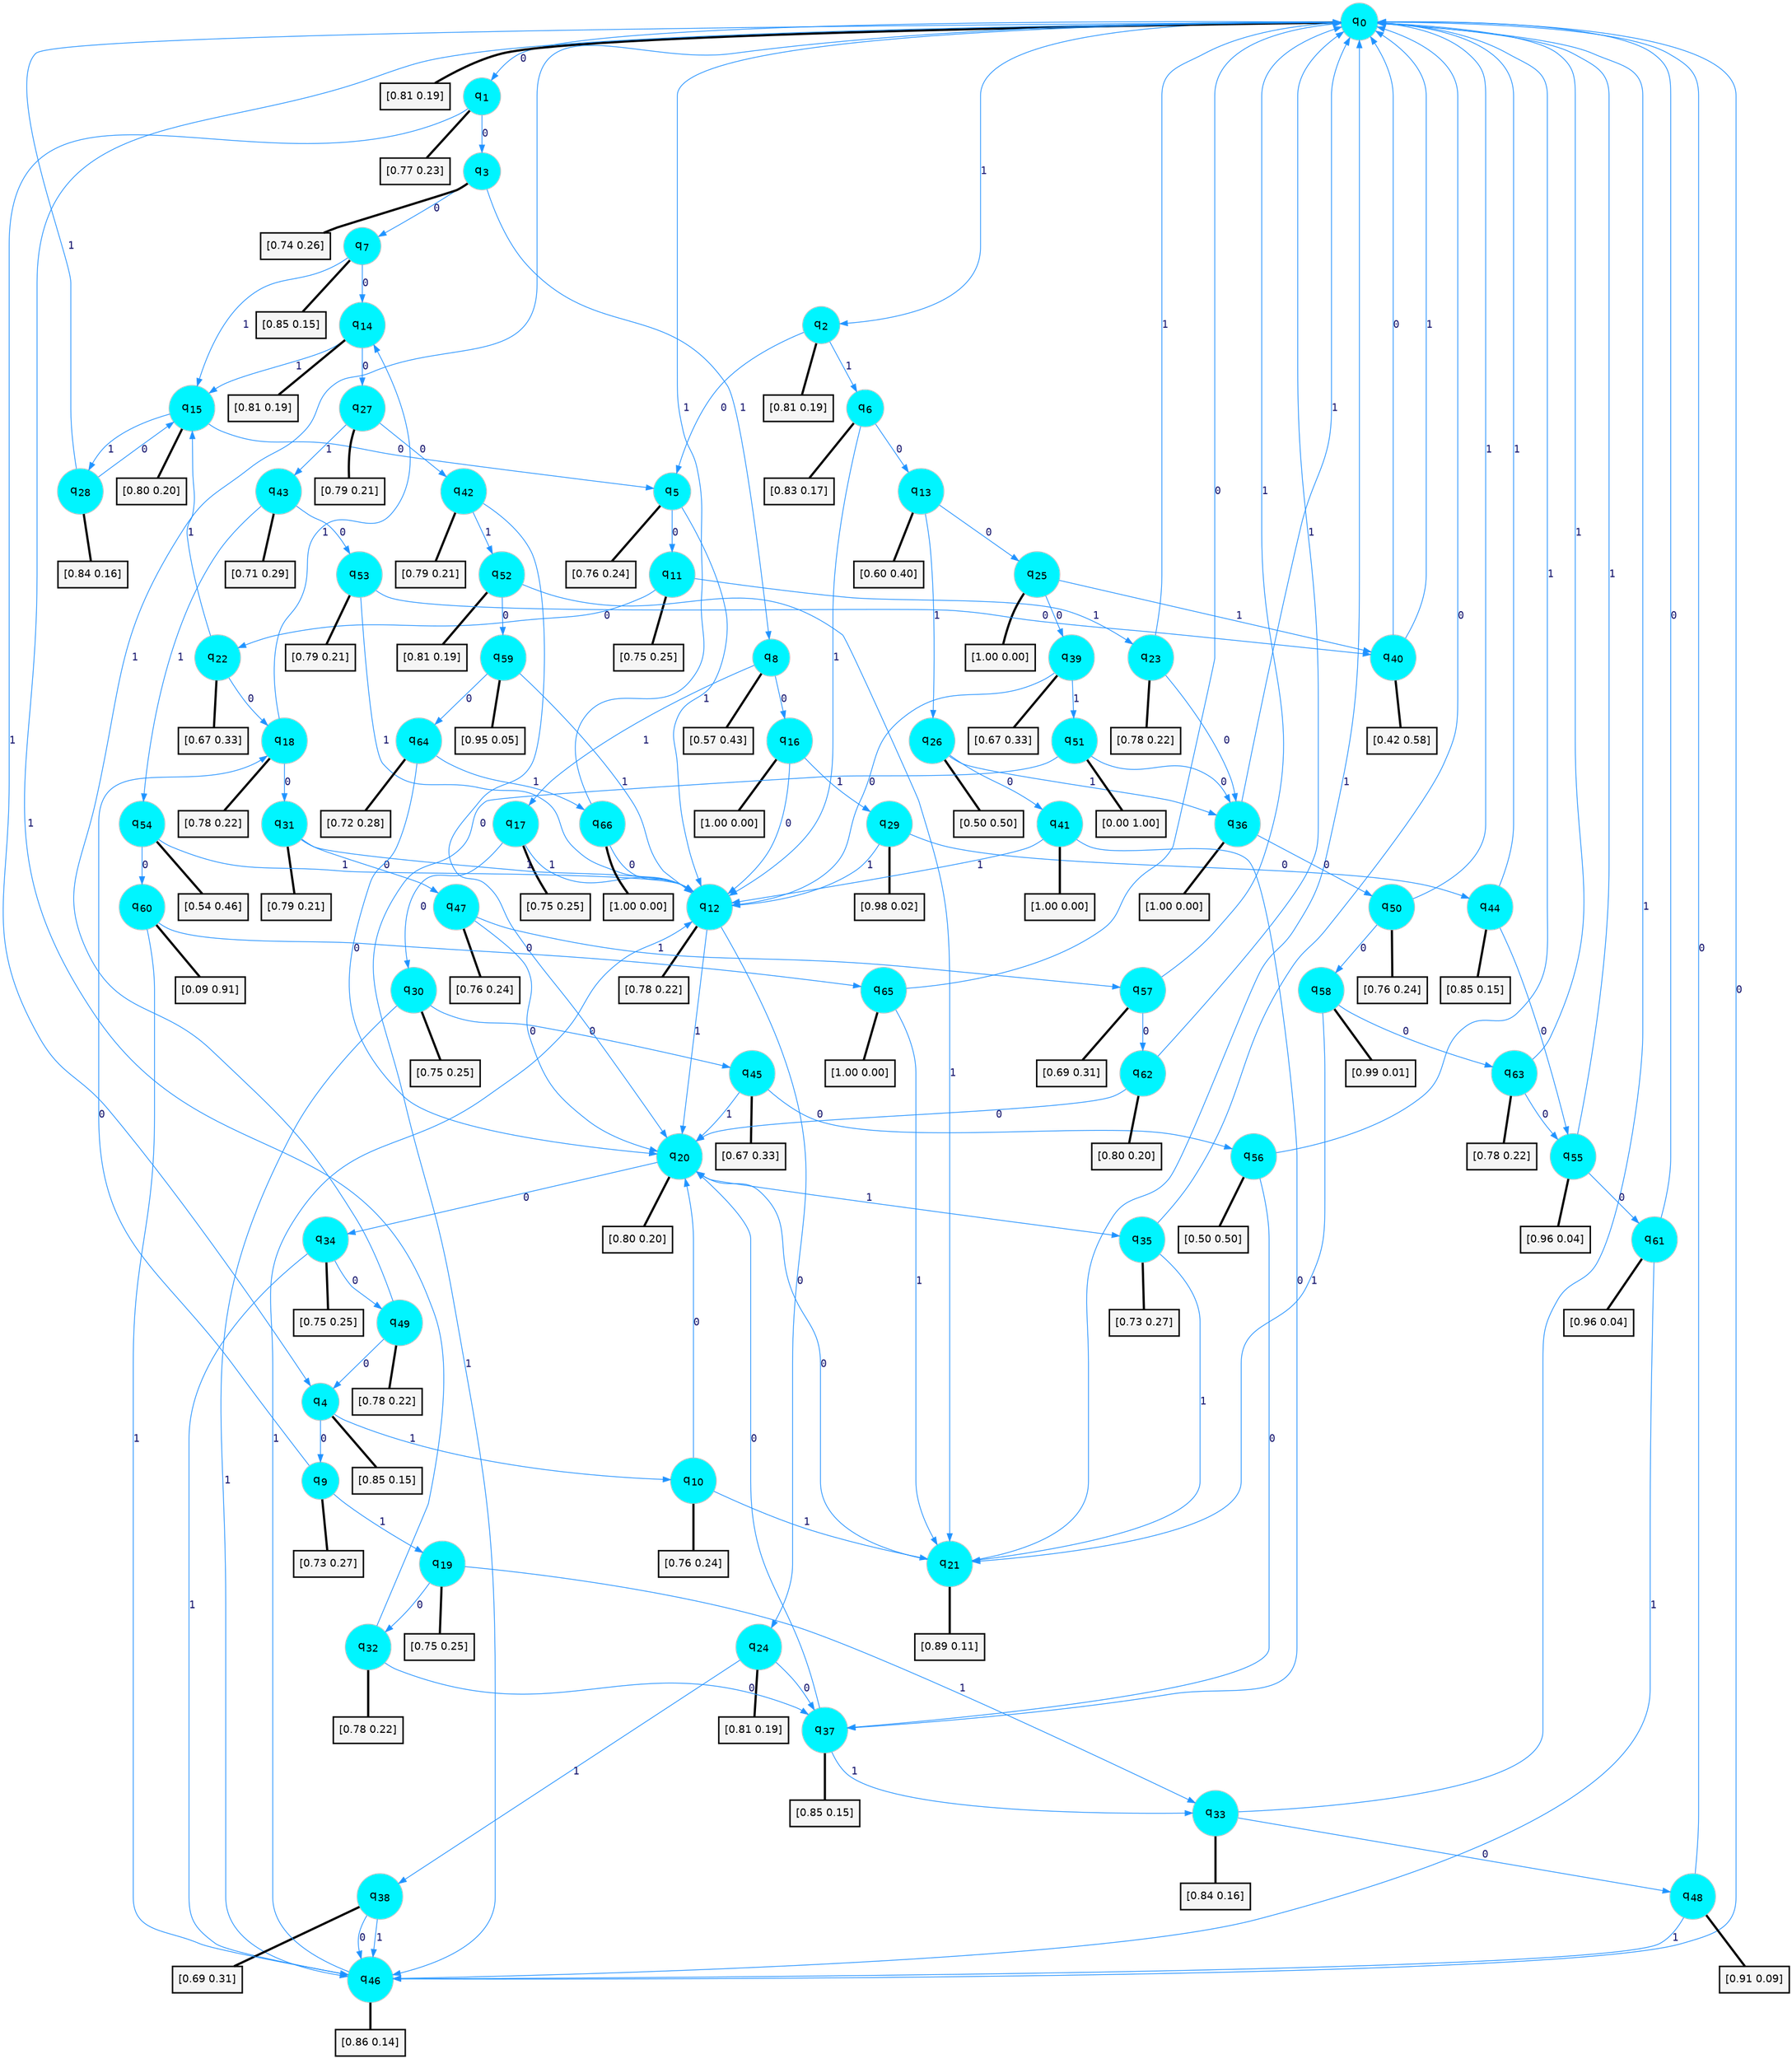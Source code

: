 digraph G {
graph [
bgcolor=transparent, dpi=300, rankdir=TD, size="40,25"];
node [
color=gray, fillcolor=turquoise1, fontcolor=black, fontname=Helvetica, fontsize=16, fontweight=bold, shape=circle, style=filled];
edge [
arrowsize=1, color=dodgerblue1, fontcolor=midnightblue, fontname=courier, fontweight=bold, penwidth=1, style=solid, weight=20];
0[label=<q<SUB>0</SUB>>];
1[label=<q<SUB>1</SUB>>];
2[label=<q<SUB>2</SUB>>];
3[label=<q<SUB>3</SUB>>];
4[label=<q<SUB>4</SUB>>];
5[label=<q<SUB>5</SUB>>];
6[label=<q<SUB>6</SUB>>];
7[label=<q<SUB>7</SUB>>];
8[label=<q<SUB>8</SUB>>];
9[label=<q<SUB>9</SUB>>];
10[label=<q<SUB>10</SUB>>];
11[label=<q<SUB>11</SUB>>];
12[label=<q<SUB>12</SUB>>];
13[label=<q<SUB>13</SUB>>];
14[label=<q<SUB>14</SUB>>];
15[label=<q<SUB>15</SUB>>];
16[label=<q<SUB>16</SUB>>];
17[label=<q<SUB>17</SUB>>];
18[label=<q<SUB>18</SUB>>];
19[label=<q<SUB>19</SUB>>];
20[label=<q<SUB>20</SUB>>];
21[label=<q<SUB>21</SUB>>];
22[label=<q<SUB>22</SUB>>];
23[label=<q<SUB>23</SUB>>];
24[label=<q<SUB>24</SUB>>];
25[label=<q<SUB>25</SUB>>];
26[label=<q<SUB>26</SUB>>];
27[label=<q<SUB>27</SUB>>];
28[label=<q<SUB>28</SUB>>];
29[label=<q<SUB>29</SUB>>];
30[label=<q<SUB>30</SUB>>];
31[label=<q<SUB>31</SUB>>];
32[label=<q<SUB>32</SUB>>];
33[label=<q<SUB>33</SUB>>];
34[label=<q<SUB>34</SUB>>];
35[label=<q<SUB>35</SUB>>];
36[label=<q<SUB>36</SUB>>];
37[label=<q<SUB>37</SUB>>];
38[label=<q<SUB>38</SUB>>];
39[label=<q<SUB>39</SUB>>];
40[label=<q<SUB>40</SUB>>];
41[label=<q<SUB>41</SUB>>];
42[label=<q<SUB>42</SUB>>];
43[label=<q<SUB>43</SUB>>];
44[label=<q<SUB>44</SUB>>];
45[label=<q<SUB>45</SUB>>];
46[label=<q<SUB>46</SUB>>];
47[label=<q<SUB>47</SUB>>];
48[label=<q<SUB>48</SUB>>];
49[label=<q<SUB>49</SUB>>];
50[label=<q<SUB>50</SUB>>];
51[label=<q<SUB>51</SUB>>];
52[label=<q<SUB>52</SUB>>];
53[label=<q<SUB>53</SUB>>];
54[label=<q<SUB>54</SUB>>];
55[label=<q<SUB>55</SUB>>];
56[label=<q<SUB>56</SUB>>];
57[label=<q<SUB>57</SUB>>];
58[label=<q<SUB>58</SUB>>];
59[label=<q<SUB>59</SUB>>];
60[label=<q<SUB>60</SUB>>];
61[label=<q<SUB>61</SUB>>];
62[label=<q<SUB>62</SUB>>];
63[label=<q<SUB>63</SUB>>];
64[label=<q<SUB>64</SUB>>];
65[label=<q<SUB>65</SUB>>];
66[label=<q<SUB>66</SUB>>];
67[label="[0.81 0.19]", shape=box,fontcolor=black, fontname=Helvetica, fontsize=14, penwidth=2, fillcolor=whitesmoke,color=black];
68[label="[0.77 0.23]", shape=box,fontcolor=black, fontname=Helvetica, fontsize=14, penwidth=2, fillcolor=whitesmoke,color=black];
69[label="[0.81 0.19]", shape=box,fontcolor=black, fontname=Helvetica, fontsize=14, penwidth=2, fillcolor=whitesmoke,color=black];
70[label="[0.74 0.26]", shape=box,fontcolor=black, fontname=Helvetica, fontsize=14, penwidth=2, fillcolor=whitesmoke,color=black];
71[label="[0.85 0.15]", shape=box,fontcolor=black, fontname=Helvetica, fontsize=14, penwidth=2, fillcolor=whitesmoke,color=black];
72[label="[0.76 0.24]", shape=box,fontcolor=black, fontname=Helvetica, fontsize=14, penwidth=2, fillcolor=whitesmoke,color=black];
73[label="[0.83 0.17]", shape=box,fontcolor=black, fontname=Helvetica, fontsize=14, penwidth=2, fillcolor=whitesmoke,color=black];
74[label="[0.85 0.15]", shape=box,fontcolor=black, fontname=Helvetica, fontsize=14, penwidth=2, fillcolor=whitesmoke,color=black];
75[label="[0.57 0.43]", shape=box,fontcolor=black, fontname=Helvetica, fontsize=14, penwidth=2, fillcolor=whitesmoke,color=black];
76[label="[0.73 0.27]", shape=box,fontcolor=black, fontname=Helvetica, fontsize=14, penwidth=2, fillcolor=whitesmoke,color=black];
77[label="[0.76 0.24]", shape=box,fontcolor=black, fontname=Helvetica, fontsize=14, penwidth=2, fillcolor=whitesmoke,color=black];
78[label="[0.75 0.25]", shape=box,fontcolor=black, fontname=Helvetica, fontsize=14, penwidth=2, fillcolor=whitesmoke,color=black];
79[label="[0.78 0.22]", shape=box,fontcolor=black, fontname=Helvetica, fontsize=14, penwidth=2, fillcolor=whitesmoke,color=black];
80[label="[0.60 0.40]", shape=box,fontcolor=black, fontname=Helvetica, fontsize=14, penwidth=2, fillcolor=whitesmoke,color=black];
81[label="[0.81 0.19]", shape=box,fontcolor=black, fontname=Helvetica, fontsize=14, penwidth=2, fillcolor=whitesmoke,color=black];
82[label="[0.80 0.20]", shape=box,fontcolor=black, fontname=Helvetica, fontsize=14, penwidth=2, fillcolor=whitesmoke,color=black];
83[label="[1.00 0.00]", shape=box,fontcolor=black, fontname=Helvetica, fontsize=14, penwidth=2, fillcolor=whitesmoke,color=black];
84[label="[0.75 0.25]", shape=box,fontcolor=black, fontname=Helvetica, fontsize=14, penwidth=2, fillcolor=whitesmoke,color=black];
85[label="[0.78 0.22]", shape=box,fontcolor=black, fontname=Helvetica, fontsize=14, penwidth=2, fillcolor=whitesmoke,color=black];
86[label="[0.75 0.25]", shape=box,fontcolor=black, fontname=Helvetica, fontsize=14, penwidth=2, fillcolor=whitesmoke,color=black];
87[label="[0.80 0.20]", shape=box,fontcolor=black, fontname=Helvetica, fontsize=14, penwidth=2, fillcolor=whitesmoke,color=black];
88[label="[0.89 0.11]", shape=box,fontcolor=black, fontname=Helvetica, fontsize=14, penwidth=2, fillcolor=whitesmoke,color=black];
89[label="[0.67 0.33]", shape=box,fontcolor=black, fontname=Helvetica, fontsize=14, penwidth=2, fillcolor=whitesmoke,color=black];
90[label="[0.78 0.22]", shape=box,fontcolor=black, fontname=Helvetica, fontsize=14, penwidth=2, fillcolor=whitesmoke,color=black];
91[label="[0.81 0.19]", shape=box,fontcolor=black, fontname=Helvetica, fontsize=14, penwidth=2, fillcolor=whitesmoke,color=black];
92[label="[1.00 0.00]", shape=box,fontcolor=black, fontname=Helvetica, fontsize=14, penwidth=2, fillcolor=whitesmoke,color=black];
93[label="[0.50 0.50]", shape=box,fontcolor=black, fontname=Helvetica, fontsize=14, penwidth=2, fillcolor=whitesmoke,color=black];
94[label="[0.79 0.21]", shape=box,fontcolor=black, fontname=Helvetica, fontsize=14, penwidth=2, fillcolor=whitesmoke,color=black];
95[label="[0.84 0.16]", shape=box,fontcolor=black, fontname=Helvetica, fontsize=14, penwidth=2, fillcolor=whitesmoke,color=black];
96[label="[0.98 0.02]", shape=box,fontcolor=black, fontname=Helvetica, fontsize=14, penwidth=2, fillcolor=whitesmoke,color=black];
97[label="[0.75 0.25]", shape=box,fontcolor=black, fontname=Helvetica, fontsize=14, penwidth=2, fillcolor=whitesmoke,color=black];
98[label="[0.79 0.21]", shape=box,fontcolor=black, fontname=Helvetica, fontsize=14, penwidth=2, fillcolor=whitesmoke,color=black];
99[label="[0.78 0.22]", shape=box,fontcolor=black, fontname=Helvetica, fontsize=14, penwidth=2, fillcolor=whitesmoke,color=black];
100[label="[0.84 0.16]", shape=box,fontcolor=black, fontname=Helvetica, fontsize=14, penwidth=2, fillcolor=whitesmoke,color=black];
101[label="[0.75 0.25]", shape=box,fontcolor=black, fontname=Helvetica, fontsize=14, penwidth=2, fillcolor=whitesmoke,color=black];
102[label="[0.73 0.27]", shape=box,fontcolor=black, fontname=Helvetica, fontsize=14, penwidth=2, fillcolor=whitesmoke,color=black];
103[label="[1.00 0.00]", shape=box,fontcolor=black, fontname=Helvetica, fontsize=14, penwidth=2, fillcolor=whitesmoke,color=black];
104[label="[0.85 0.15]", shape=box,fontcolor=black, fontname=Helvetica, fontsize=14, penwidth=2, fillcolor=whitesmoke,color=black];
105[label="[0.69 0.31]", shape=box,fontcolor=black, fontname=Helvetica, fontsize=14, penwidth=2, fillcolor=whitesmoke,color=black];
106[label="[0.67 0.33]", shape=box,fontcolor=black, fontname=Helvetica, fontsize=14, penwidth=2, fillcolor=whitesmoke,color=black];
107[label="[0.42 0.58]", shape=box,fontcolor=black, fontname=Helvetica, fontsize=14, penwidth=2, fillcolor=whitesmoke,color=black];
108[label="[1.00 0.00]", shape=box,fontcolor=black, fontname=Helvetica, fontsize=14, penwidth=2, fillcolor=whitesmoke,color=black];
109[label="[0.79 0.21]", shape=box,fontcolor=black, fontname=Helvetica, fontsize=14, penwidth=2, fillcolor=whitesmoke,color=black];
110[label="[0.71 0.29]", shape=box,fontcolor=black, fontname=Helvetica, fontsize=14, penwidth=2, fillcolor=whitesmoke,color=black];
111[label="[0.85 0.15]", shape=box,fontcolor=black, fontname=Helvetica, fontsize=14, penwidth=2, fillcolor=whitesmoke,color=black];
112[label="[0.67 0.33]", shape=box,fontcolor=black, fontname=Helvetica, fontsize=14, penwidth=2, fillcolor=whitesmoke,color=black];
113[label="[0.86 0.14]", shape=box,fontcolor=black, fontname=Helvetica, fontsize=14, penwidth=2, fillcolor=whitesmoke,color=black];
114[label="[0.76 0.24]", shape=box,fontcolor=black, fontname=Helvetica, fontsize=14, penwidth=2, fillcolor=whitesmoke,color=black];
115[label="[0.91 0.09]", shape=box,fontcolor=black, fontname=Helvetica, fontsize=14, penwidth=2, fillcolor=whitesmoke,color=black];
116[label="[0.78 0.22]", shape=box,fontcolor=black, fontname=Helvetica, fontsize=14, penwidth=2, fillcolor=whitesmoke,color=black];
117[label="[0.76 0.24]", shape=box,fontcolor=black, fontname=Helvetica, fontsize=14, penwidth=2, fillcolor=whitesmoke,color=black];
118[label="[0.00 1.00]", shape=box,fontcolor=black, fontname=Helvetica, fontsize=14, penwidth=2, fillcolor=whitesmoke,color=black];
119[label="[0.81 0.19]", shape=box,fontcolor=black, fontname=Helvetica, fontsize=14, penwidth=2, fillcolor=whitesmoke,color=black];
120[label="[0.79 0.21]", shape=box,fontcolor=black, fontname=Helvetica, fontsize=14, penwidth=2, fillcolor=whitesmoke,color=black];
121[label="[0.54 0.46]", shape=box,fontcolor=black, fontname=Helvetica, fontsize=14, penwidth=2, fillcolor=whitesmoke,color=black];
122[label="[0.96 0.04]", shape=box,fontcolor=black, fontname=Helvetica, fontsize=14, penwidth=2, fillcolor=whitesmoke,color=black];
123[label="[0.50 0.50]", shape=box,fontcolor=black, fontname=Helvetica, fontsize=14, penwidth=2, fillcolor=whitesmoke,color=black];
124[label="[0.69 0.31]", shape=box,fontcolor=black, fontname=Helvetica, fontsize=14, penwidth=2, fillcolor=whitesmoke,color=black];
125[label="[0.99 0.01]", shape=box,fontcolor=black, fontname=Helvetica, fontsize=14, penwidth=2, fillcolor=whitesmoke,color=black];
126[label="[0.95 0.05]", shape=box,fontcolor=black, fontname=Helvetica, fontsize=14, penwidth=2, fillcolor=whitesmoke,color=black];
127[label="[0.09 0.91]", shape=box,fontcolor=black, fontname=Helvetica, fontsize=14, penwidth=2, fillcolor=whitesmoke,color=black];
128[label="[0.96 0.04]", shape=box,fontcolor=black, fontname=Helvetica, fontsize=14, penwidth=2, fillcolor=whitesmoke,color=black];
129[label="[0.80 0.20]", shape=box,fontcolor=black, fontname=Helvetica, fontsize=14, penwidth=2, fillcolor=whitesmoke,color=black];
130[label="[0.78 0.22]", shape=box,fontcolor=black, fontname=Helvetica, fontsize=14, penwidth=2, fillcolor=whitesmoke,color=black];
131[label="[0.72 0.28]", shape=box,fontcolor=black, fontname=Helvetica, fontsize=14, penwidth=2, fillcolor=whitesmoke,color=black];
132[label="[1.00 0.00]", shape=box,fontcolor=black, fontname=Helvetica, fontsize=14, penwidth=2, fillcolor=whitesmoke,color=black];
133[label="[1.00 0.00]", shape=box,fontcolor=black, fontname=Helvetica, fontsize=14, penwidth=2, fillcolor=whitesmoke,color=black];
0->1 [label=0];
0->2 [label=1];
0->67 [arrowhead=none, penwidth=3,color=black];
1->3 [label=0];
1->4 [label=1];
1->68 [arrowhead=none, penwidth=3,color=black];
2->5 [label=0];
2->6 [label=1];
2->69 [arrowhead=none, penwidth=3,color=black];
3->7 [label=0];
3->8 [label=1];
3->70 [arrowhead=none, penwidth=3,color=black];
4->9 [label=0];
4->10 [label=1];
4->71 [arrowhead=none, penwidth=3,color=black];
5->11 [label=0];
5->12 [label=1];
5->72 [arrowhead=none, penwidth=3,color=black];
6->13 [label=0];
6->12 [label=1];
6->73 [arrowhead=none, penwidth=3,color=black];
7->14 [label=0];
7->15 [label=1];
7->74 [arrowhead=none, penwidth=3,color=black];
8->16 [label=0];
8->17 [label=1];
8->75 [arrowhead=none, penwidth=3,color=black];
9->18 [label=0];
9->19 [label=1];
9->76 [arrowhead=none, penwidth=3,color=black];
10->20 [label=0];
10->21 [label=1];
10->77 [arrowhead=none, penwidth=3,color=black];
11->22 [label=0];
11->23 [label=1];
11->78 [arrowhead=none, penwidth=3,color=black];
12->24 [label=0];
12->20 [label=1];
12->79 [arrowhead=none, penwidth=3,color=black];
13->25 [label=0];
13->26 [label=1];
13->80 [arrowhead=none, penwidth=3,color=black];
14->27 [label=0];
14->15 [label=1];
14->81 [arrowhead=none, penwidth=3,color=black];
15->5 [label=0];
15->28 [label=1];
15->82 [arrowhead=none, penwidth=3,color=black];
16->12 [label=0];
16->29 [label=1];
16->83 [arrowhead=none, penwidth=3,color=black];
17->30 [label=0];
17->12 [label=1];
17->84 [arrowhead=none, penwidth=3,color=black];
18->31 [label=0];
18->14 [label=1];
18->85 [arrowhead=none, penwidth=3,color=black];
19->32 [label=0];
19->33 [label=1];
19->86 [arrowhead=none, penwidth=3,color=black];
20->34 [label=0];
20->35 [label=1];
20->87 [arrowhead=none, penwidth=3,color=black];
21->20 [label=0];
21->0 [label=1];
21->88 [arrowhead=none, penwidth=3,color=black];
22->18 [label=0];
22->15 [label=1];
22->89 [arrowhead=none, penwidth=3,color=black];
23->36 [label=0];
23->0 [label=1];
23->90 [arrowhead=none, penwidth=3,color=black];
24->37 [label=0];
24->38 [label=1];
24->91 [arrowhead=none, penwidth=3,color=black];
25->39 [label=0];
25->40 [label=1];
25->92 [arrowhead=none, penwidth=3,color=black];
26->41 [label=0];
26->36 [label=1];
26->93 [arrowhead=none, penwidth=3,color=black];
27->42 [label=0];
27->43 [label=1];
27->94 [arrowhead=none, penwidth=3,color=black];
28->15 [label=0];
28->0 [label=1];
28->95 [arrowhead=none, penwidth=3,color=black];
29->44 [label=0];
29->12 [label=1];
29->96 [arrowhead=none, penwidth=3,color=black];
30->45 [label=0];
30->46 [label=1];
30->97 [arrowhead=none, penwidth=3,color=black];
31->47 [label=0];
31->12 [label=1];
31->98 [arrowhead=none, penwidth=3,color=black];
32->37 [label=0];
32->0 [label=1];
32->99 [arrowhead=none, penwidth=3,color=black];
33->48 [label=0];
33->0 [label=1];
33->100 [arrowhead=none, penwidth=3,color=black];
34->49 [label=0];
34->46 [label=1];
34->101 [arrowhead=none, penwidth=3,color=black];
35->0 [label=0];
35->21 [label=1];
35->102 [arrowhead=none, penwidth=3,color=black];
36->50 [label=0];
36->0 [label=1];
36->103 [arrowhead=none, penwidth=3,color=black];
37->20 [label=0];
37->33 [label=1];
37->104 [arrowhead=none, penwidth=3,color=black];
38->46 [label=0];
38->46 [label=1];
38->105 [arrowhead=none, penwidth=3,color=black];
39->12 [label=0];
39->51 [label=1];
39->106 [arrowhead=none, penwidth=3,color=black];
40->0 [label=0];
40->0 [label=1];
40->107 [arrowhead=none, penwidth=3,color=black];
41->37 [label=0];
41->12 [label=1];
41->108 [arrowhead=none, penwidth=3,color=black];
42->20 [label=0];
42->52 [label=1];
42->109 [arrowhead=none, penwidth=3,color=black];
43->53 [label=0];
43->54 [label=1];
43->110 [arrowhead=none, penwidth=3,color=black];
44->55 [label=0];
44->0 [label=1];
44->111 [arrowhead=none, penwidth=3,color=black];
45->56 [label=0];
45->20 [label=1];
45->112 [arrowhead=none, penwidth=3,color=black];
46->0 [label=0];
46->12 [label=1];
46->113 [arrowhead=none, penwidth=3,color=black];
47->20 [label=0];
47->57 [label=1];
47->114 [arrowhead=none, penwidth=3,color=black];
48->0 [label=0];
48->46 [label=1];
48->115 [arrowhead=none, penwidth=3,color=black];
49->4 [label=0];
49->0 [label=1];
49->116 [arrowhead=none, penwidth=3,color=black];
50->58 [label=0];
50->0 [label=1];
50->117 [arrowhead=none, penwidth=3,color=black];
51->36 [label=0];
51->46 [label=1];
51->118 [arrowhead=none, penwidth=3,color=black];
52->59 [label=0];
52->21 [label=1];
52->119 [arrowhead=none, penwidth=3,color=black];
53->40 [label=0];
53->12 [label=1];
53->120 [arrowhead=none, penwidth=3,color=black];
54->60 [label=0];
54->12 [label=1];
54->121 [arrowhead=none, penwidth=3,color=black];
55->61 [label=0];
55->0 [label=1];
55->122 [arrowhead=none, penwidth=3,color=black];
56->37 [label=0];
56->0 [label=1];
56->123 [arrowhead=none, penwidth=3,color=black];
57->62 [label=0];
57->0 [label=1];
57->124 [arrowhead=none, penwidth=3,color=black];
58->63 [label=0];
58->21 [label=1];
58->125 [arrowhead=none, penwidth=3,color=black];
59->64 [label=0];
59->12 [label=1];
59->126 [arrowhead=none, penwidth=3,color=black];
60->65 [label=0];
60->46 [label=1];
60->127 [arrowhead=none, penwidth=3,color=black];
61->0 [label=0];
61->46 [label=1];
61->128 [arrowhead=none, penwidth=3,color=black];
62->20 [label=0];
62->0 [label=1];
62->129 [arrowhead=none, penwidth=3,color=black];
63->55 [label=0];
63->0 [label=1];
63->130 [arrowhead=none, penwidth=3,color=black];
64->20 [label=0];
64->66 [label=1];
64->131 [arrowhead=none, penwidth=3,color=black];
65->0 [label=0];
65->21 [label=1];
65->132 [arrowhead=none, penwidth=3,color=black];
66->12 [label=0];
66->0 [label=1];
66->133 [arrowhead=none, penwidth=3,color=black];
}
